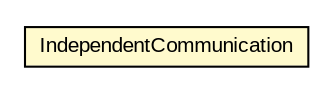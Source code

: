#!/usr/local/bin/dot
#
# Class diagram 
# Generated by UMLGraph version 5.3 (http://www.umlgraph.org/)
#

digraph G {
	edge [fontname="arial",fontsize=10,labelfontname="arial",labelfontsize=10];
	node [fontname="arial",fontsize=10,shape=plaintext];
	nodesep=0.25;
	ranksep=0.5;
	// context.arch.comm.clients.IndependentCommunication
	c66067 [label=<<table title="context.arch.comm.clients.IndependentCommunication" border="0" cellborder="1" cellspacing="0" cellpadding="2" port="p" bgcolor="lemonChiffon" href="./IndependentCommunication.html">
		<tr><td><table border="0" cellspacing="0" cellpadding="1">
<tr><td align="center" balign="center"> IndependentCommunication </td></tr>
		</table></td></tr>
		</table>>, fontname="arial", fontcolor="black", fontsize=10.0];
}

